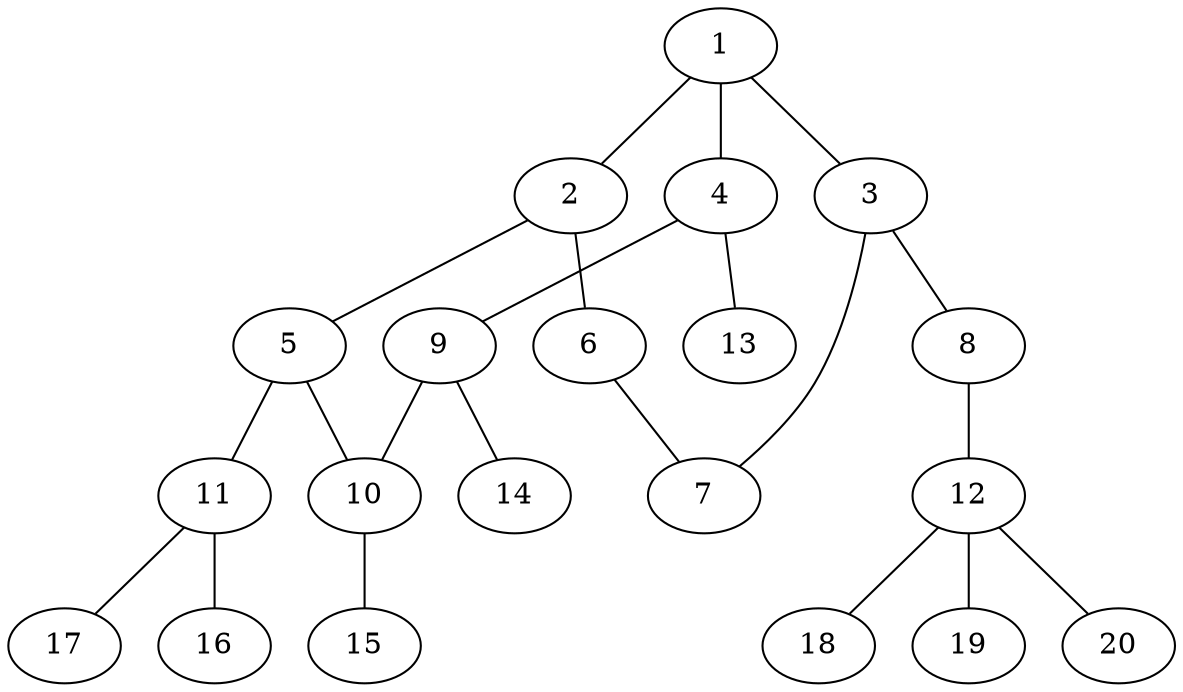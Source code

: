 graph molecule_3131 {
	1	 [chem=C];
	2	 [chem=C];
	1 -- 2	 [valence=2];
	3	 [chem=C];
	1 -- 3	 [valence=1];
	4	 [chem=C];
	1 -- 4	 [valence=1];
	5	 [chem=C];
	2 -- 5	 [valence=1];
	6	 [chem=S];
	2 -- 6	 [valence=1];
	7	 [chem=N];
	3 -- 7	 [valence=2];
	8	 [chem=O];
	3 -- 8	 [valence=1];
	9	 [chem=C];
	4 -- 9	 [valence=2];
	13	 [chem=H];
	4 -- 13	 [valence=1];
	10	 [chem=C];
	5 -- 10	 [valence=2];
	11	 [chem=N];
	5 -- 11	 [valence=1];
	6 -- 7	 [valence=1];
	12	 [chem=C];
	8 -- 12	 [valence=1];
	9 -- 10	 [valence=1];
	14	 [chem=H];
	9 -- 14	 [valence=1];
	15	 [chem=H];
	10 -- 15	 [valence=1];
	16	 [chem=H];
	11 -- 16	 [valence=1];
	17	 [chem=H];
	11 -- 17	 [valence=1];
	18	 [chem=H];
	12 -- 18	 [valence=1];
	19	 [chem=H];
	12 -- 19	 [valence=1];
	20	 [chem=H];
	12 -- 20	 [valence=1];
}
